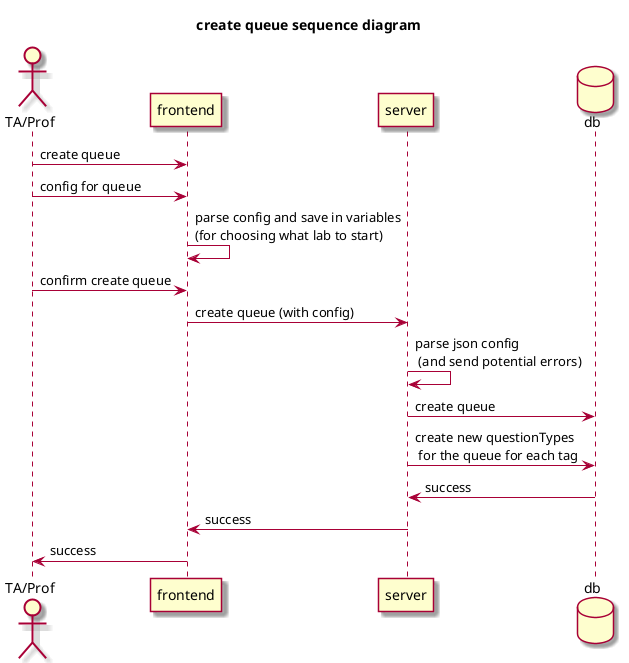 @startuml

skin rose

title "create queue sequence diagram"

actor User as "TA/Prof"
participant frontend
participant server
database db

User -> frontend : create queue
User -> frontend : config for queue
frontend -> frontend : parse config and save in variables\n(for choosing what lab to start)
User -> frontend : confirm create queue
frontend -> server : create queue (with config)
server -> server : parse json config \n (and send potential errors)
server -> db : create queue
server -> db : create new questionTypes\n for the queue for each tag
server <- db : success
frontend <- server : success
User <- frontend : success

@enduml